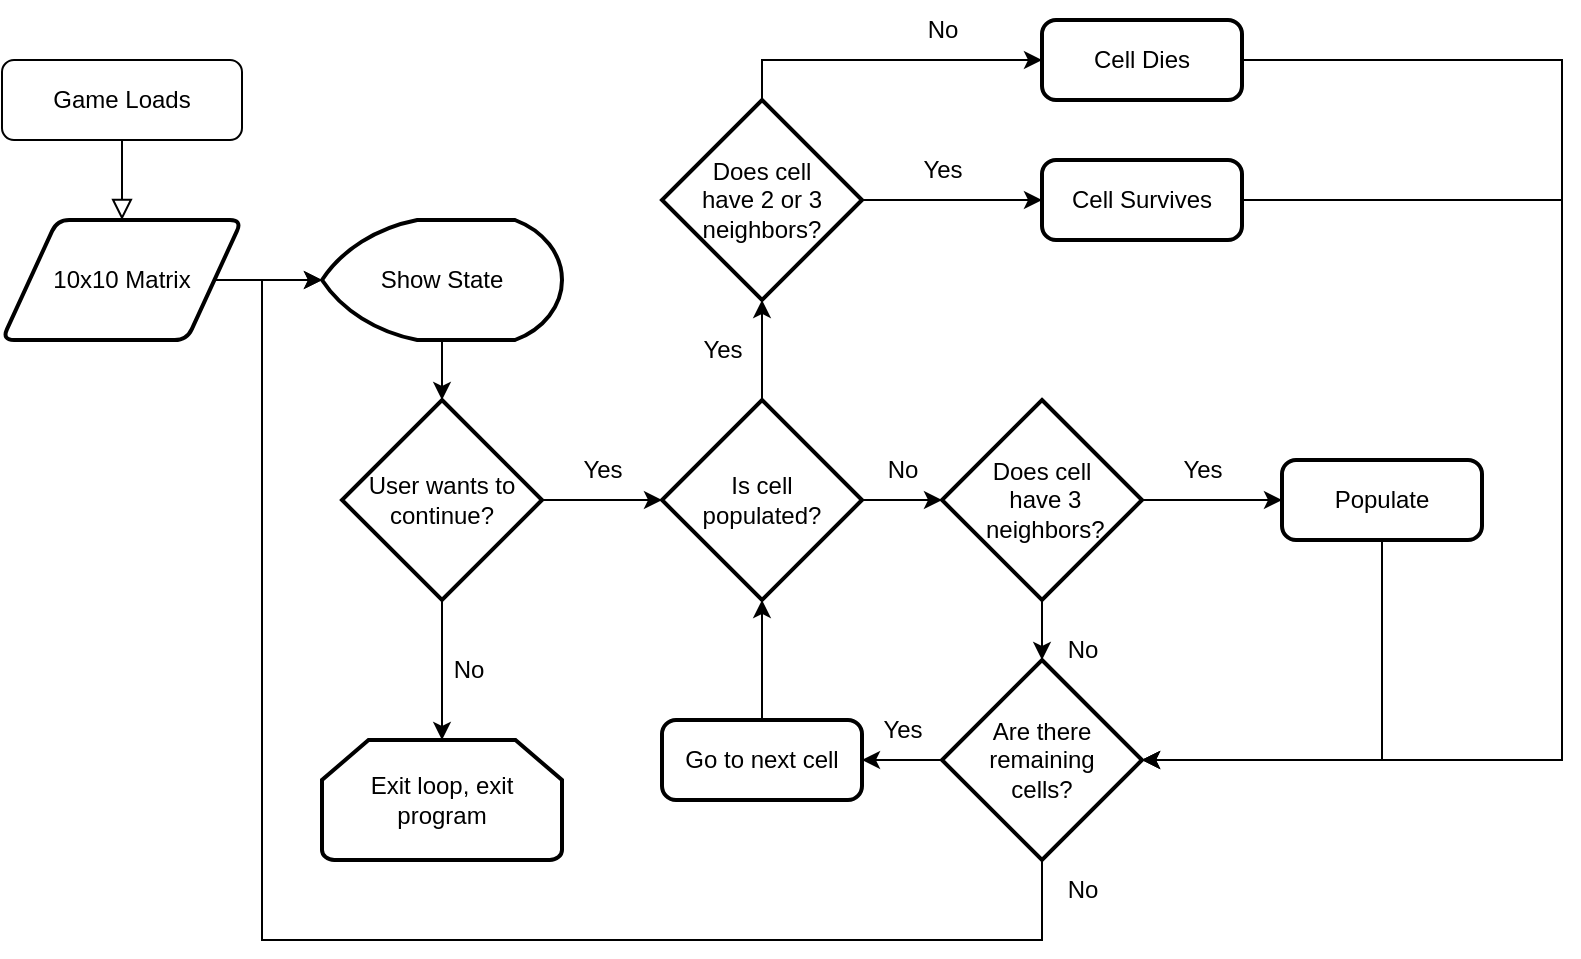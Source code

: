 <mxfile version="26.2.14">
  <diagram id="C5RBs43oDa-KdzZeNtuy" name="Page-1">
    <mxGraphModel dx="983" dy="516" grid="1" gridSize="10" guides="1" tooltips="1" connect="1" arrows="1" fold="1" page="1" pageScale="1" pageWidth="827" pageHeight="1169" math="0" shadow="0">
      <root>
        <mxCell id="WIyWlLk6GJQsqaUBKTNV-0" />
        <mxCell id="WIyWlLk6GJQsqaUBKTNV-1" parent="WIyWlLk6GJQsqaUBKTNV-0" />
        <mxCell id="WIyWlLk6GJQsqaUBKTNV-2" value="" style="rounded=0;html=1;jettySize=auto;orthogonalLoop=1;fontSize=11;endArrow=block;endFill=0;endSize=8;strokeWidth=1;shadow=0;labelBackgroundColor=none;edgeStyle=orthogonalEdgeStyle;entryX=0.5;entryY=0;entryDx=0;entryDy=0;" parent="WIyWlLk6GJQsqaUBKTNV-1" source="WIyWlLk6GJQsqaUBKTNV-3" target="jJY801MmQMUJmUqFgmxu-2" edge="1">
          <mxGeometry relative="1" as="geometry">
            <mxPoint x="220" y="170" as="targetPoint" />
          </mxGeometry>
        </mxCell>
        <mxCell id="WIyWlLk6GJQsqaUBKTNV-3" value="Game Loads" style="rounded=1;whiteSpace=wrap;html=1;fontSize=12;glass=0;strokeWidth=1;shadow=0;" parent="WIyWlLk6GJQsqaUBKTNV-1" vertex="1">
          <mxGeometry x="160" y="80" width="120" height="40" as="geometry" />
        </mxCell>
        <mxCell id="jJY801MmQMUJmUqFgmxu-2" value="10x10 Matrix" style="shape=parallelogram;html=1;strokeWidth=2;perimeter=parallelogramPerimeter;whiteSpace=wrap;rounded=1;arcSize=12;size=0.23;" vertex="1" parent="WIyWlLk6GJQsqaUBKTNV-1">
          <mxGeometry x="160" y="160" width="120" height="60" as="geometry" />
        </mxCell>
        <mxCell id="jJY801MmQMUJmUqFgmxu-3" value="Show State" style="strokeWidth=2;html=1;shape=mxgraph.flowchart.display;whiteSpace=wrap;" vertex="1" parent="WIyWlLk6GJQsqaUBKTNV-1">
          <mxGeometry x="320" y="160" width="120" height="60" as="geometry" />
        </mxCell>
        <mxCell id="jJY801MmQMUJmUqFgmxu-4" style="edgeStyle=orthogonalEdgeStyle;rounded=0;orthogonalLoop=1;jettySize=auto;html=1;entryX=0;entryY=0.5;entryDx=0;entryDy=0;entryPerimeter=0;" edge="1" parent="WIyWlLk6GJQsqaUBKTNV-1" source="jJY801MmQMUJmUqFgmxu-2" target="jJY801MmQMUJmUqFgmxu-3">
          <mxGeometry relative="1" as="geometry" />
        </mxCell>
        <mxCell id="jJY801MmQMUJmUqFgmxu-5" value="Exit loop, exit program" style="strokeWidth=2;html=1;shape=mxgraph.flowchart.loop_limit;whiteSpace=wrap;" vertex="1" parent="WIyWlLk6GJQsqaUBKTNV-1">
          <mxGeometry x="320" y="420" width="120" height="60" as="geometry" />
        </mxCell>
        <mxCell id="jJY801MmQMUJmUqFgmxu-14" style="edgeStyle=orthogonalEdgeStyle;rounded=0;orthogonalLoop=1;jettySize=auto;html=1;entryX=0;entryY=0.5;entryDx=0;entryDy=0;entryPerimeter=0;" edge="1" parent="WIyWlLk6GJQsqaUBKTNV-1" source="jJY801MmQMUJmUqFgmxu-8" target="jJY801MmQMUJmUqFgmxu-19">
          <mxGeometry relative="1" as="geometry">
            <mxPoint x="510" y="300" as="targetPoint" />
          </mxGeometry>
        </mxCell>
        <mxCell id="jJY801MmQMUJmUqFgmxu-8" value="User wants to continue?" style="strokeWidth=2;html=1;shape=mxgraph.flowchart.decision;whiteSpace=wrap;" vertex="1" parent="WIyWlLk6GJQsqaUBKTNV-1">
          <mxGeometry x="330" y="250" width="100" height="100" as="geometry" />
        </mxCell>
        <mxCell id="jJY801MmQMUJmUqFgmxu-9" style="edgeStyle=orthogonalEdgeStyle;rounded=0;orthogonalLoop=1;jettySize=auto;html=1;entryX=0.5;entryY=0;entryDx=0;entryDy=0;entryPerimeter=0;" edge="1" parent="WIyWlLk6GJQsqaUBKTNV-1" source="jJY801MmQMUJmUqFgmxu-3" target="jJY801MmQMUJmUqFgmxu-8">
          <mxGeometry relative="1" as="geometry" />
        </mxCell>
        <mxCell id="jJY801MmQMUJmUqFgmxu-10" style="edgeStyle=orthogonalEdgeStyle;rounded=0;orthogonalLoop=1;jettySize=auto;html=1;entryX=0.5;entryY=0;entryDx=0;entryDy=0;entryPerimeter=0;" edge="1" parent="WIyWlLk6GJQsqaUBKTNV-1" source="jJY801MmQMUJmUqFgmxu-8" target="jJY801MmQMUJmUqFgmxu-5">
          <mxGeometry relative="1" as="geometry" />
        </mxCell>
        <mxCell id="jJY801MmQMUJmUqFgmxu-12" value="No" style="text;html=1;align=center;verticalAlign=middle;resizable=0;points=[];autosize=1;strokeColor=none;fillColor=none;" vertex="1" parent="WIyWlLk6GJQsqaUBKTNV-1">
          <mxGeometry x="373" y="370" width="40" height="30" as="geometry" />
        </mxCell>
        <mxCell id="jJY801MmQMUJmUqFgmxu-18" value="Yes" style="text;html=1;align=center;verticalAlign=middle;resizable=0;points=[];autosize=1;strokeColor=none;fillColor=none;" vertex="1" parent="WIyWlLk6GJQsqaUBKTNV-1">
          <mxGeometry x="440" y="270" width="40" height="30" as="geometry" />
        </mxCell>
        <mxCell id="jJY801MmQMUJmUqFgmxu-37" style="edgeStyle=orthogonalEdgeStyle;rounded=0;orthogonalLoop=1;jettySize=auto;html=1;entryX=0.5;entryY=1;entryDx=0;entryDy=0;entryPerimeter=0;" edge="1" parent="WIyWlLk6GJQsqaUBKTNV-1" source="jJY801MmQMUJmUqFgmxu-19" target="jJY801MmQMUJmUqFgmxu-38">
          <mxGeometry relative="1" as="geometry">
            <mxPoint x="540" y="200" as="targetPoint" />
          </mxGeometry>
        </mxCell>
        <mxCell id="jJY801MmQMUJmUqFgmxu-19" value="Is cell&lt;br&gt;populated?" style="strokeWidth=2;html=1;shape=mxgraph.flowchart.decision;whiteSpace=wrap;" vertex="1" parent="WIyWlLk6GJQsqaUBKTNV-1">
          <mxGeometry x="490" y="250" width="100" height="100" as="geometry" />
        </mxCell>
        <mxCell id="jJY801MmQMUJmUqFgmxu-24" style="edgeStyle=orthogonalEdgeStyle;rounded=0;orthogonalLoop=1;jettySize=auto;html=1;entryX=0;entryY=0.5;entryDx=0;entryDy=0;" edge="1" parent="WIyWlLk6GJQsqaUBKTNV-1" source="jJY801MmQMUJmUqFgmxu-20" target="jJY801MmQMUJmUqFgmxu-23">
          <mxGeometry relative="1" as="geometry" />
        </mxCell>
        <mxCell id="jJY801MmQMUJmUqFgmxu-28" style="edgeStyle=orthogonalEdgeStyle;rounded=0;orthogonalLoop=1;jettySize=auto;html=1;entryX=0.5;entryY=0;entryDx=0;entryDy=0;entryPerimeter=0;" edge="1" parent="WIyWlLk6GJQsqaUBKTNV-1" source="jJY801MmQMUJmUqFgmxu-20" target="jJY801MmQMUJmUqFgmxu-32">
          <mxGeometry relative="1" as="geometry" />
        </mxCell>
        <mxCell id="jJY801MmQMUJmUqFgmxu-20" value="Does cell&lt;br&gt;&amp;nbsp;have 3&lt;br&gt;&amp;nbsp;neighbors?" style="strokeWidth=2;html=1;shape=mxgraph.flowchart.decision;whiteSpace=wrap;" vertex="1" parent="WIyWlLk6GJQsqaUBKTNV-1">
          <mxGeometry x="630" y="250" width="100" height="100" as="geometry" />
        </mxCell>
        <mxCell id="jJY801MmQMUJmUqFgmxu-21" style="edgeStyle=orthogonalEdgeStyle;rounded=0;orthogonalLoop=1;jettySize=auto;html=1;entryX=0;entryY=0.5;entryDx=0;entryDy=0;entryPerimeter=0;" edge="1" parent="WIyWlLk6GJQsqaUBKTNV-1" source="jJY801MmQMUJmUqFgmxu-19" target="jJY801MmQMUJmUqFgmxu-20">
          <mxGeometry relative="1" as="geometry" />
        </mxCell>
        <mxCell id="jJY801MmQMUJmUqFgmxu-22" value="No" style="text;html=1;align=center;verticalAlign=middle;resizable=0;points=[];autosize=1;strokeColor=none;fillColor=none;" vertex="1" parent="WIyWlLk6GJQsqaUBKTNV-1">
          <mxGeometry x="590" y="270" width="40" height="30" as="geometry" />
        </mxCell>
        <mxCell id="jJY801MmQMUJmUqFgmxu-31" style="edgeStyle=orthogonalEdgeStyle;rounded=0;orthogonalLoop=1;jettySize=auto;html=1;entryX=1;entryY=0.5;entryDx=0;entryDy=0;entryPerimeter=0;" edge="1" parent="WIyWlLk6GJQsqaUBKTNV-1" source="jJY801MmQMUJmUqFgmxu-23" target="jJY801MmQMUJmUqFgmxu-32">
          <mxGeometry relative="1" as="geometry">
            <Array as="points">
              <mxPoint x="850" y="430" />
            </Array>
          </mxGeometry>
        </mxCell>
        <mxCell id="jJY801MmQMUJmUqFgmxu-23" value="Populate" style="rounded=1;whiteSpace=wrap;html=1;absoluteArcSize=1;arcSize=14;strokeWidth=2;" vertex="1" parent="WIyWlLk6GJQsqaUBKTNV-1">
          <mxGeometry x="800" y="280" width="100" height="40" as="geometry" />
        </mxCell>
        <mxCell id="jJY801MmQMUJmUqFgmxu-25" value="Yes" style="text;html=1;align=center;verticalAlign=middle;resizable=0;points=[];autosize=1;strokeColor=none;fillColor=none;" vertex="1" parent="WIyWlLk6GJQsqaUBKTNV-1">
          <mxGeometry x="740" y="270" width="40" height="30" as="geometry" />
        </mxCell>
        <mxCell id="jJY801MmQMUJmUqFgmxu-27" value="Go to next cell" style="rounded=1;whiteSpace=wrap;html=1;absoluteArcSize=1;arcSize=14;strokeWidth=2;" vertex="1" parent="WIyWlLk6GJQsqaUBKTNV-1">
          <mxGeometry x="490" y="410" width="100" height="40" as="geometry" />
        </mxCell>
        <mxCell id="jJY801MmQMUJmUqFgmxu-29" value="No" style="text;html=1;align=center;verticalAlign=middle;resizable=0;points=[];autosize=1;strokeColor=none;fillColor=none;" vertex="1" parent="WIyWlLk6GJQsqaUBKTNV-1">
          <mxGeometry x="680" y="360" width="40" height="30" as="geometry" />
        </mxCell>
        <mxCell id="jJY801MmQMUJmUqFgmxu-30" style="edgeStyle=orthogonalEdgeStyle;rounded=0;orthogonalLoop=1;jettySize=auto;html=1;entryX=0.5;entryY=1;entryDx=0;entryDy=0;entryPerimeter=0;" edge="1" parent="WIyWlLk6GJQsqaUBKTNV-1" source="jJY801MmQMUJmUqFgmxu-27" target="jJY801MmQMUJmUqFgmxu-19">
          <mxGeometry relative="1" as="geometry" />
        </mxCell>
        <mxCell id="jJY801MmQMUJmUqFgmxu-33" style="edgeStyle=orthogonalEdgeStyle;rounded=0;orthogonalLoop=1;jettySize=auto;html=1;entryX=1;entryY=0.5;entryDx=0;entryDy=0;" edge="1" parent="WIyWlLk6GJQsqaUBKTNV-1" source="jJY801MmQMUJmUqFgmxu-32" target="jJY801MmQMUJmUqFgmxu-27">
          <mxGeometry relative="1" as="geometry" />
        </mxCell>
        <mxCell id="jJY801MmQMUJmUqFgmxu-35" style="edgeStyle=orthogonalEdgeStyle;rounded=0;orthogonalLoop=1;jettySize=auto;html=1;" edge="1" parent="WIyWlLk6GJQsqaUBKTNV-1" source="jJY801MmQMUJmUqFgmxu-32" target="jJY801MmQMUJmUqFgmxu-3">
          <mxGeometry relative="1" as="geometry">
            <Array as="points">
              <mxPoint x="680" y="520" />
              <mxPoint x="290" y="520" />
              <mxPoint x="290" y="190" />
            </Array>
          </mxGeometry>
        </mxCell>
        <mxCell id="jJY801MmQMUJmUqFgmxu-32" value="Are there remaining&lt;br&gt;cells?" style="strokeWidth=2;html=1;shape=mxgraph.flowchart.decision;whiteSpace=wrap;" vertex="1" parent="WIyWlLk6GJQsqaUBKTNV-1">
          <mxGeometry x="630" y="380" width="100" height="100" as="geometry" />
        </mxCell>
        <mxCell id="jJY801MmQMUJmUqFgmxu-34" value="Yes" style="text;html=1;align=center;verticalAlign=middle;resizable=0;points=[];autosize=1;strokeColor=none;fillColor=none;" vertex="1" parent="WIyWlLk6GJQsqaUBKTNV-1">
          <mxGeometry x="590" y="400" width="40" height="30" as="geometry" />
        </mxCell>
        <mxCell id="jJY801MmQMUJmUqFgmxu-36" value="No" style="text;html=1;align=center;verticalAlign=middle;resizable=0;points=[];autosize=1;strokeColor=none;fillColor=none;" vertex="1" parent="WIyWlLk6GJQsqaUBKTNV-1">
          <mxGeometry x="680" y="480" width="40" height="30" as="geometry" />
        </mxCell>
        <mxCell id="jJY801MmQMUJmUqFgmxu-41" style="edgeStyle=orthogonalEdgeStyle;rounded=0;orthogonalLoop=1;jettySize=auto;html=1;entryX=0;entryY=0.5;entryDx=0;entryDy=0;" edge="1" parent="WIyWlLk6GJQsqaUBKTNV-1" source="jJY801MmQMUJmUqFgmxu-38" target="jJY801MmQMUJmUqFgmxu-42">
          <mxGeometry relative="1" as="geometry">
            <mxPoint x="670" y="150" as="targetPoint" />
          </mxGeometry>
        </mxCell>
        <mxCell id="jJY801MmQMUJmUqFgmxu-45" style="edgeStyle=orthogonalEdgeStyle;rounded=0;orthogonalLoop=1;jettySize=auto;html=1;entryX=0;entryY=0.5;entryDx=0;entryDy=0;" edge="1" parent="WIyWlLk6GJQsqaUBKTNV-1" source="jJY801MmQMUJmUqFgmxu-38" target="jJY801MmQMUJmUqFgmxu-44">
          <mxGeometry relative="1" as="geometry">
            <Array as="points">
              <mxPoint x="540" y="80" />
            </Array>
          </mxGeometry>
        </mxCell>
        <mxCell id="jJY801MmQMUJmUqFgmxu-38" value="Does cell&lt;br&gt;have 2 or 3 neighbors?" style="strokeWidth=2;html=1;shape=mxgraph.flowchart.decision;whiteSpace=wrap;" vertex="1" parent="WIyWlLk6GJQsqaUBKTNV-1">
          <mxGeometry x="490" y="100" width="100" height="100" as="geometry" />
        </mxCell>
        <mxCell id="jJY801MmQMUJmUqFgmxu-39" value="Yes" style="text;html=1;align=center;verticalAlign=middle;resizable=0;points=[];autosize=1;strokeColor=none;fillColor=none;" vertex="1" parent="WIyWlLk6GJQsqaUBKTNV-1">
          <mxGeometry x="500" y="210" width="40" height="30" as="geometry" />
        </mxCell>
        <mxCell id="jJY801MmQMUJmUqFgmxu-42" value="Cell Survives" style="rounded=1;whiteSpace=wrap;html=1;absoluteArcSize=1;arcSize=14;strokeWidth=2;" vertex="1" parent="WIyWlLk6GJQsqaUBKTNV-1">
          <mxGeometry x="680" y="130" width="100" height="40" as="geometry" />
        </mxCell>
        <mxCell id="jJY801MmQMUJmUqFgmxu-43" value="Yes" style="text;html=1;align=center;verticalAlign=middle;resizable=0;points=[];autosize=1;strokeColor=none;fillColor=none;" vertex="1" parent="WIyWlLk6GJQsqaUBKTNV-1">
          <mxGeometry x="610" y="120" width="40" height="30" as="geometry" />
        </mxCell>
        <mxCell id="jJY801MmQMUJmUqFgmxu-44" value="Cell Dies" style="rounded=1;whiteSpace=wrap;html=1;absoluteArcSize=1;arcSize=14;strokeWidth=2;" vertex="1" parent="WIyWlLk6GJQsqaUBKTNV-1">
          <mxGeometry x="680" y="60" width="100" height="40" as="geometry" />
        </mxCell>
        <mxCell id="jJY801MmQMUJmUqFgmxu-46" value="No" style="text;html=1;align=center;verticalAlign=middle;resizable=0;points=[];autosize=1;strokeColor=none;fillColor=none;" vertex="1" parent="WIyWlLk6GJQsqaUBKTNV-1">
          <mxGeometry x="610" y="50" width="40" height="30" as="geometry" />
        </mxCell>
        <mxCell id="jJY801MmQMUJmUqFgmxu-47" style="edgeStyle=orthogonalEdgeStyle;rounded=0;orthogonalLoop=1;jettySize=auto;html=1;entryX=1;entryY=0.5;entryDx=0;entryDy=0;entryPerimeter=0;" edge="1" parent="WIyWlLk6GJQsqaUBKTNV-1" source="jJY801MmQMUJmUqFgmxu-42" target="jJY801MmQMUJmUqFgmxu-32">
          <mxGeometry relative="1" as="geometry">
            <Array as="points">
              <mxPoint x="940" y="150" />
              <mxPoint x="940" y="430" />
            </Array>
          </mxGeometry>
        </mxCell>
        <mxCell id="jJY801MmQMUJmUqFgmxu-48" style="edgeStyle=orthogonalEdgeStyle;rounded=0;orthogonalLoop=1;jettySize=auto;html=1;entryX=1;entryY=0.5;entryDx=0;entryDy=0;entryPerimeter=0;" edge="1" parent="WIyWlLk6GJQsqaUBKTNV-1" source="jJY801MmQMUJmUqFgmxu-44" target="jJY801MmQMUJmUqFgmxu-32">
          <mxGeometry relative="1" as="geometry">
            <Array as="points">
              <mxPoint x="940" y="80" />
              <mxPoint x="940" y="430" />
            </Array>
          </mxGeometry>
        </mxCell>
      </root>
    </mxGraphModel>
  </diagram>
</mxfile>
